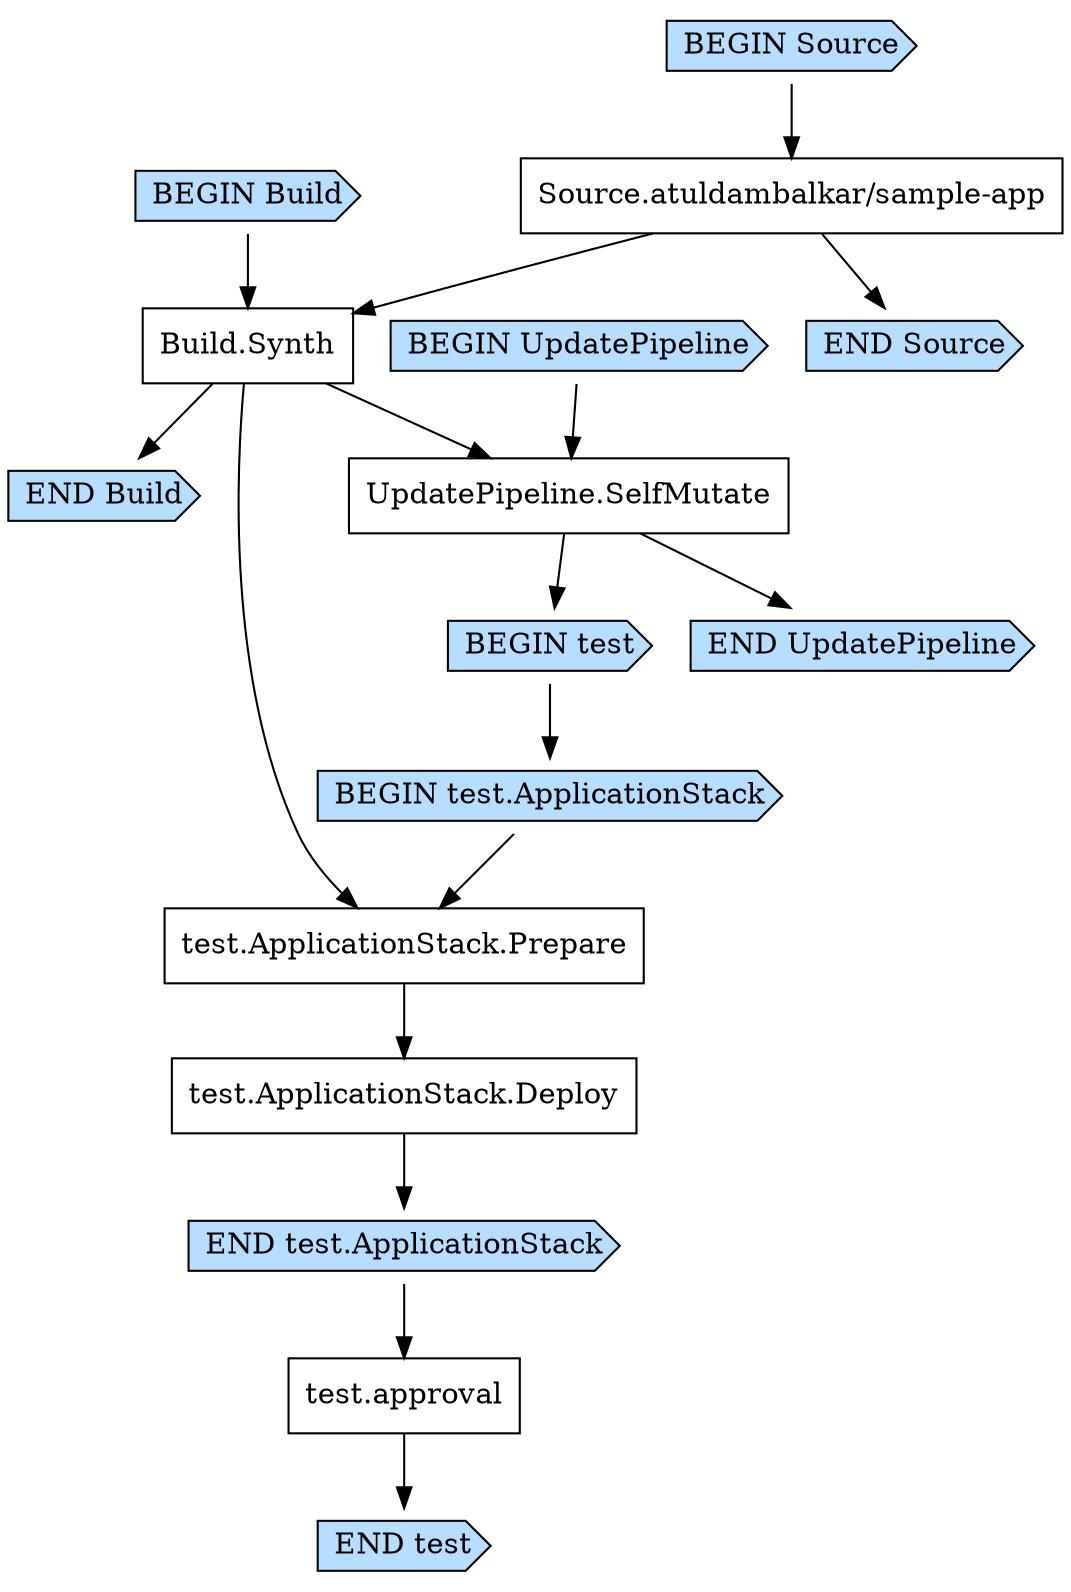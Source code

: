 digraph G {
  # Arrows represent an "unlocks" relationship (opposite of dependency). So chosen
  # because the layout looks more natural that way.
  # To represent subgraph dependencies, subgraphs are represented by BEGIN/END nodes.
  # To render: `dot -Tsvg CdkPipelineStackpipelineAF7F3C0A.dot > graph.svg`, open in a browser.
  node [shape="box"];
"BEGIN Build" [shape="cds", style="filled", fillcolor="#b7deff"];
"END Build" [shape="cds", style="filled", fillcolor="#b7deff"];
"Build.Synth";
"Source.atuldambalkar/sample-app" -> "Build.Synth";
"BEGIN Build" -> "Build.Synth";
"Build.Synth" -> "END Build";
"BEGIN UpdatePipeline" [shape="cds", style="filled", fillcolor="#b7deff"];
"END UpdatePipeline" [shape="cds", style="filled", fillcolor="#b7deff"];
"UpdatePipeline.SelfMutate";
"Build.Synth" -> "UpdatePipeline.SelfMutate";
"BEGIN UpdatePipeline" -> "UpdatePipeline.SelfMutate";
"UpdatePipeline.SelfMutate" -> "END UpdatePipeline";
"BEGIN test" [shape="cds", style="filled", fillcolor="#b7deff"];
"END test" [shape="cds", style="filled", fillcolor="#b7deff"];
"UpdatePipeline.SelfMutate" -> "BEGIN test";
"BEGIN test.ApplicationStack" [shape="cds", style="filled", fillcolor="#b7deff"];
"END test.ApplicationStack" [shape="cds", style="filled", fillcolor="#b7deff"];
"test.ApplicationStack.Deploy";
"test.ApplicationStack.Prepare" -> "test.ApplicationStack.Deploy";
"test.ApplicationStack.Prepare";
"Build.Synth" -> "test.ApplicationStack.Prepare";
"BEGIN test.ApplicationStack" -> "test.ApplicationStack.Prepare";
"test.ApplicationStack.Deploy" -> "END test.ApplicationStack";
"test.approval";
"END test.ApplicationStack" -> "test.approval";
"BEGIN test" -> "BEGIN test.ApplicationStack";
"test.approval" -> "END test";
"BEGIN Source" [shape="cds", style="filled", fillcolor="#b7deff"];
"END Source" [shape="cds", style="filled", fillcolor="#b7deff"];
"Source.atuldambalkar/sample-app";
"BEGIN Source" -> "Source.atuldambalkar/sample-app";
"Source.atuldambalkar/sample-app" -> "END Source";
}